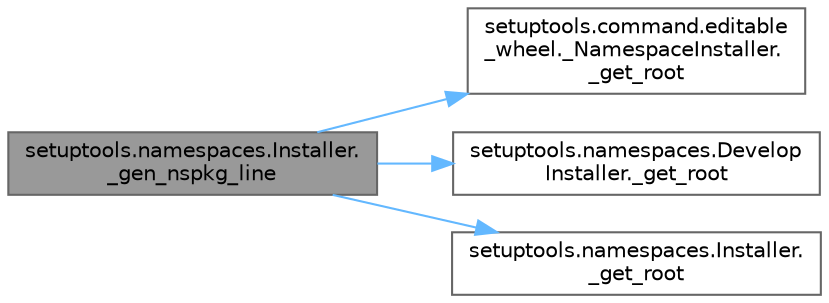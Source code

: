 digraph "setuptools.namespaces.Installer._gen_nspkg_line"
{
 // LATEX_PDF_SIZE
  bgcolor="transparent";
  edge [fontname=Helvetica,fontsize=10,labelfontname=Helvetica,labelfontsize=10];
  node [fontname=Helvetica,fontsize=10,shape=box,height=0.2,width=0.4];
  rankdir="LR";
  Node1 [id="Node000001",label="setuptools.namespaces.Installer.\l_gen_nspkg_line",height=0.2,width=0.4,color="gray40", fillcolor="grey60", style="filled", fontcolor="black",tooltip=" "];
  Node1 -> Node2 [id="edge1_Node000001_Node000002",color="steelblue1",style="solid",tooltip=" "];
  Node2 [id="Node000002",label="setuptools.command.editable\l_wheel._NamespaceInstaller.\l_get_root",height=0.2,width=0.4,color="grey40", fillcolor="white", style="filled",URL="$classsetuptools_1_1command_1_1editable__wheel_1_1___namespace_installer.html#a18877f3b1da51c21c36cd93eda24a081",tooltip=" "];
  Node1 -> Node3 [id="edge2_Node000001_Node000003",color="steelblue1",style="solid",tooltip=" "];
  Node3 [id="Node000003",label="setuptools.namespaces.Develop\lInstaller._get_root",height=0.2,width=0.4,color="grey40", fillcolor="white", style="filled",URL="$classsetuptools_1_1namespaces_1_1_develop_installer.html#a5255b63d8e266284e1c69b3636515c04",tooltip=" "];
  Node1 -> Node4 [id="edge3_Node000001_Node000004",color="steelblue1",style="solid",tooltip=" "];
  Node4 [id="Node000004",label="setuptools.namespaces.Installer.\l_get_root",height=0.2,width=0.4,color="grey40", fillcolor="white", style="filled",URL="$classsetuptools_1_1namespaces_1_1_installer.html#a2a029e4ca378657658ae456145150982",tooltip=" "];
}

